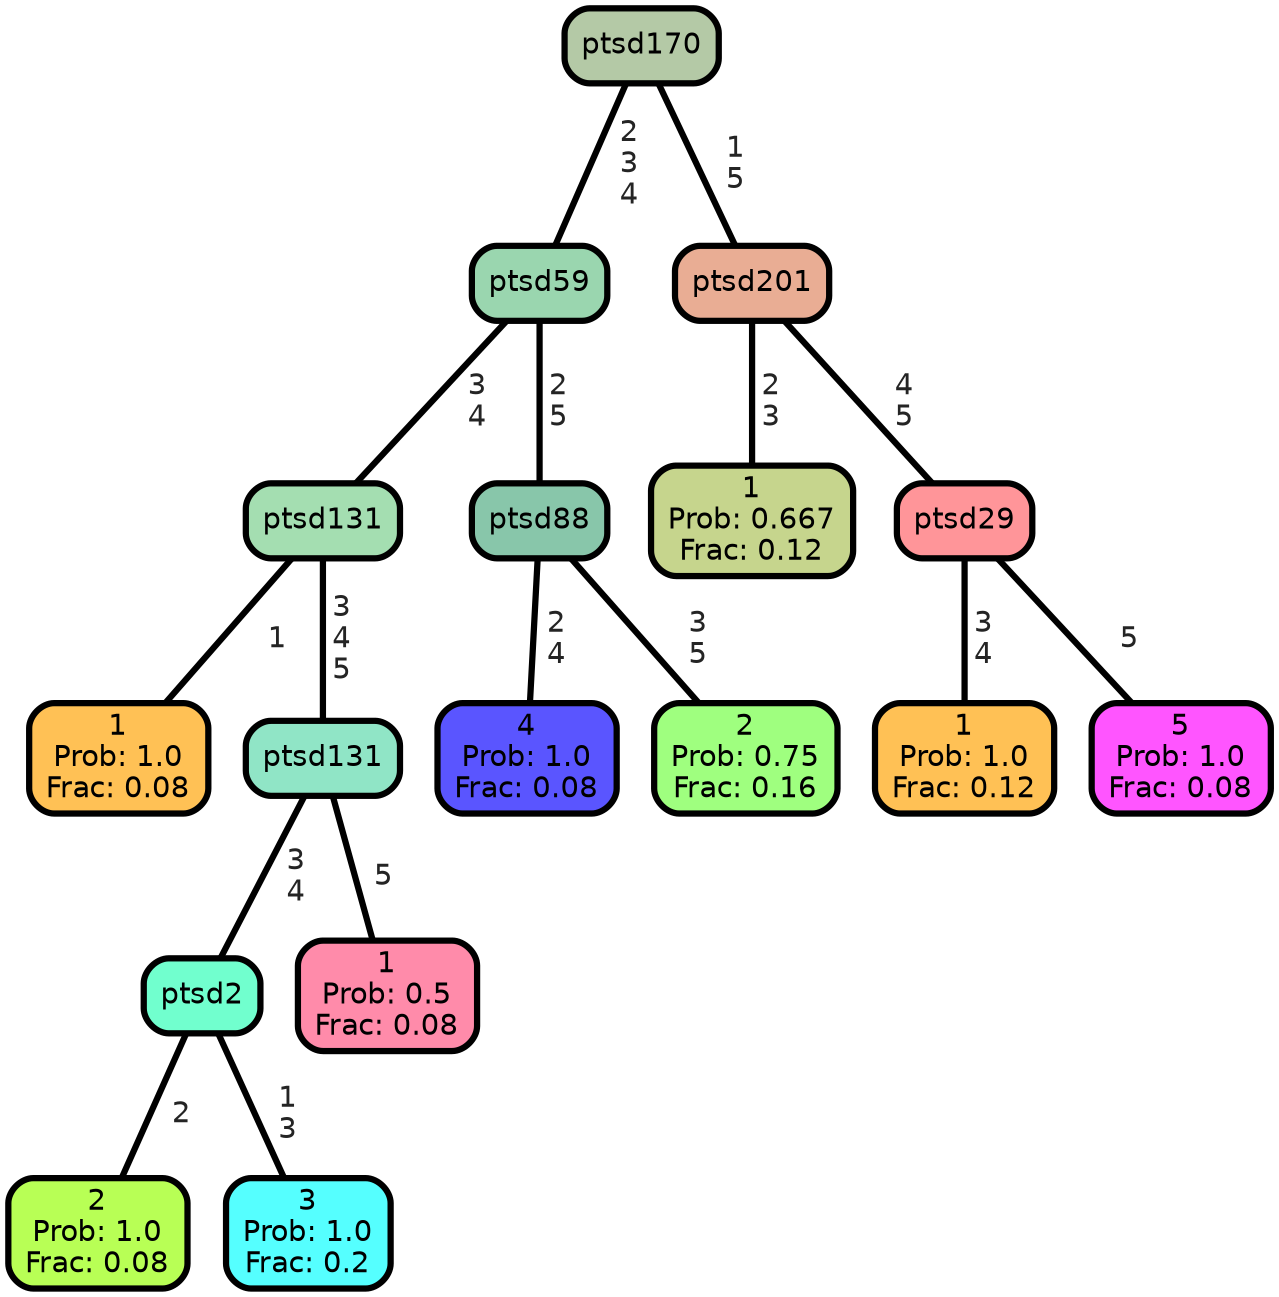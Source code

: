 graph Tree {
node [shape=box, style="filled, rounded",color="black",penwidth="3",fontcolor="black",                 fontname=helvetica] ;
graph [ranksep="0 equally", splines=straight,                 bgcolor=transparent, dpi=200] ;
edge [fontname=helvetica, fontweight=bold,fontcolor=grey14,color=black] ;
0 [label="1
Prob: 1.0
Frac: 0.08", fillcolor="#ffc155"] ;
1 [label="ptsd131", fillcolor="#a4deb1"] ;
2 [label="2
Prob: 1.0
Frac: 0.08", fillcolor="#b8ff55"] ;
3 [label="ptsd2", fillcolor="#71ffce"] ;
4 [label="3
Prob: 1.0
Frac: 0.2", fillcolor="#55ffff"] ;
5 [label="ptsd131", fillcolor="#90e5c6"] ;
6 [label="1
Prob: 0.5
Frac: 0.08", fillcolor="#ff8baa"] ;
7 [label="ptsd59", fillcolor="#9ad6af"] ;
8 [label="4
Prob: 1.0
Frac: 0.08", fillcolor="#5a55ff"] ;
9 [label="ptsd88", fillcolor="#88c6aa"] ;
10 [label="2
Prob: 0.75
Frac: 0.16", fillcolor="#9fff7f"] ;
11 [label="ptsd170", fillcolor="#b4c9a6"] ;
12 [label="1
Prob: 0.667
Frac: 0.12", fillcolor="#c6d58d"] ;
13 [label="ptsd201", fillcolor="#e9ad94"] ;
14 [label="1
Prob: 1.0
Frac: 0.12", fillcolor="#ffc155"] ;
15 [label="ptsd29", fillcolor="#ff9599"] ;
16 [label="5
Prob: 1.0
Frac: 0.08", fillcolor="#ff55ff"] ;
1 -- 0 [label=" 1",penwidth=3] ;
1 -- 5 [label=" 3\n 4\n 5",penwidth=3] ;
3 -- 2 [label=" 2",penwidth=3] ;
3 -- 4 [label=" 1\n 3",penwidth=3] ;
5 -- 3 [label=" 3\n 4",penwidth=3] ;
5 -- 6 [label=" 5",penwidth=3] ;
7 -- 1 [label=" 3\n 4",penwidth=3] ;
7 -- 9 [label=" 2\n 5",penwidth=3] ;
9 -- 8 [label=" 2\n 4",penwidth=3] ;
9 -- 10 [label=" 3\n 5",penwidth=3] ;
11 -- 7 [label=" 2\n 3\n 4",penwidth=3] ;
11 -- 13 [label=" 1\n 5",penwidth=3] ;
13 -- 12 [label=" 2\n 3",penwidth=3] ;
13 -- 15 [label=" 4\n 5",penwidth=3] ;
15 -- 14 [label=" 3\n 4",penwidth=3] ;
15 -- 16 [label=" 5",penwidth=3] ;
{rank = same;}}
